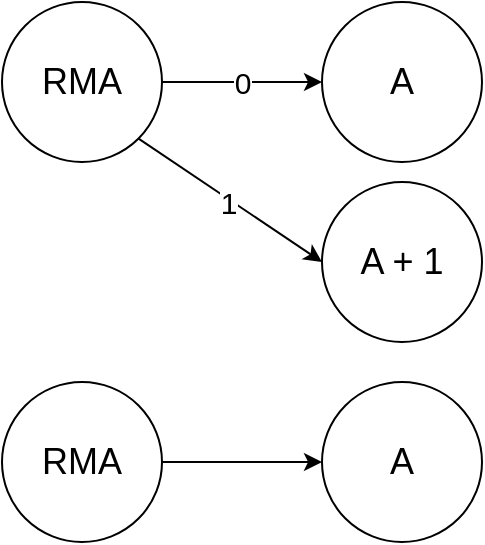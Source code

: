 <mxfile version="12.6.5" type="device"><diagram id="if0reXrOYLOTJRphmy_L" name="Page-1"><mxGraphModel dx="898" dy="666" grid="0" gridSize="10" guides="1" tooltips="1" connect="1" arrows="1" fold="1" page="1" pageScale="1" pageWidth="827" pageHeight="1169" math="0" shadow="0"><root><mxCell id="0"/><mxCell id="1" parent="0"/><mxCell id="VD4X-gdcI9GebwdU4fCG-4" style="edgeStyle=orthogonalEdgeStyle;rounded=0;orthogonalLoop=1;jettySize=auto;html=1;entryX=0;entryY=0.5;entryDx=0;entryDy=0;" edge="1" parent="1" source="VD4X-gdcI9GebwdU4fCG-1" target="VD4X-gdcI9GebwdU4fCG-2"><mxGeometry relative="1" as="geometry"/></mxCell><mxCell id="VD4X-gdcI9GebwdU4fCG-6" value="0" style="text;html=1;align=center;verticalAlign=middle;resizable=0;points=[];labelBackgroundColor=#ffffff;fontSize=15;" vertex="1" connectable="0" parent="VD4X-gdcI9GebwdU4fCG-4"><mxGeometry x="-0.2" y="4" relative="1" as="geometry"><mxPoint x="8" y="4" as="offset"/></mxGeometry></mxCell><mxCell id="VD4X-gdcI9GebwdU4fCG-5" style="rounded=0;orthogonalLoop=1;jettySize=auto;html=1;exitX=1;exitY=1;exitDx=0;exitDy=0;entryX=0;entryY=0.5;entryDx=0;entryDy=0;" edge="1" parent="1" source="VD4X-gdcI9GebwdU4fCG-1" target="VD4X-gdcI9GebwdU4fCG-3"><mxGeometry relative="1" as="geometry"/></mxCell><mxCell id="VD4X-gdcI9GebwdU4fCG-7" value="1" style="text;html=1;align=center;verticalAlign=middle;resizable=0;points=[];labelBackgroundColor=#ffffff;fontSize=15;" vertex="1" connectable="0" parent="VD4X-gdcI9GebwdU4fCG-5"><mxGeometry x="-0.019" y="-1" relative="1" as="geometry"><mxPoint as="offset"/></mxGeometry></mxCell><mxCell id="VD4X-gdcI9GebwdU4fCG-1" value="RMA" style="ellipse;whiteSpace=wrap;html=1;aspect=fixed;fontSize=18;" vertex="1" parent="1"><mxGeometry x="280" y="220" width="80" height="80" as="geometry"/></mxCell><mxCell id="VD4X-gdcI9GebwdU4fCG-2" value="A" style="ellipse;whiteSpace=wrap;html=1;aspect=fixed;fontSize=18;" vertex="1" parent="1"><mxGeometry x="440" y="220" width="80" height="80" as="geometry"/></mxCell><mxCell id="VD4X-gdcI9GebwdU4fCG-3" value="A + 1" style="ellipse;whiteSpace=wrap;html=1;aspect=fixed;fontSize=18;" vertex="1" parent="1"><mxGeometry x="440" y="310" width="80" height="80" as="geometry"/></mxCell><mxCell id="VD4X-gdcI9GebwdU4fCG-8" style="edgeStyle=orthogonalEdgeStyle;rounded=0;orthogonalLoop=1;jettySize=auto;html=1;entryX=0;entryY=0.5;entryDx=0;entryDy=0;" edge="1" parent="1" source="VD4X-gdcI9GebwdU4fCG-12" target="VD4X-gdcI9GebwdU4fCG-13"><mxGeometry relative="1" as="geometry"/></mxCell><mxCell id="VD4X-gdcI9GebwdU4fCG-12" value="RMA" style="ellipse;whiteSpace=wrap;html=1;aspect=fixed;fontSize=18;" vertex="1" parent="1"><mxGeometry x="280" y="410" width="80" height="80" as="geometry"/></mxCell><mxCell id="VD4X-gdcI9GebwdU4fCG-13" value="A" style="ellipse;whiteSpace=wrap;html=1;aspect=fixed;fontSize=18;" vertex="1" parent="1"><mxGeometry x="440" y="410" width="80" height="80" as="geometry"/></mxCell></root></mxGraphModel></diagram></mxfile>